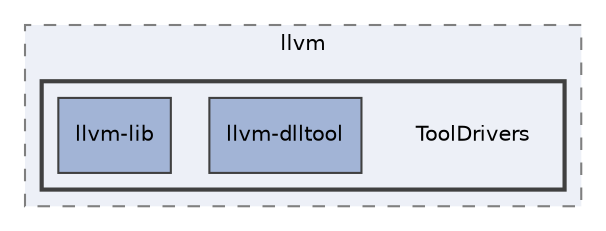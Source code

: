 digraph "include/llvm/ToolDrivers"
{
 // LATEX_PDF_SIZE
  bgcolor="transparent";
  edge [fontname="Helvetica",fontsize="10",labelfontname="Helvetica",labelfontsize="10"];
  node [fontname="Helvetica",fontsize="10",shape="box"];
  compound=true
  subgraph clusterdir_dcde91663b8816e1e2311938ccd8f690 {
    graph [ bgcolor="#edf0f7", pencolor="grey50", style="filled,dashed,", label="llvm", fontname="Helvetica", fontsize="10", URL="dir_dcde91663b8816e1e2311938ccd8f690.html"]
  subgraph clusterdir_b6b173756a9c0f29e3f419082b7fb3dc {
    graph [ bgcolor="#edf0f7", pencolor="grey25", style="filled,bold,", label="", fontname="Helvetica", fontsize="10", URL="dir_b6b173756a9c0f29e3f419082b7fb3dc.html"]
    dir_b6b173756a9c0f29e3f419082b7fb3dc [shape=plaintext, label="ToolDrivers"];
  dir_de986357de43110bc6725fe7def8d9c4 [label="llvm-dlltool", style="filled,", fillcolor="#a2b4d6", color="grey25", URL="dir_de986357de43110bc6725fe7def8d9c4.html"];
  dir_499561b998361b60167d66a19510a3ce [label="llvm-lib", style="filled,", fillcolor="#a2b4d6", color="grey25", URL="dir_499561b998361b60167d66a19510a3ce.html"];
  }
  }
}
